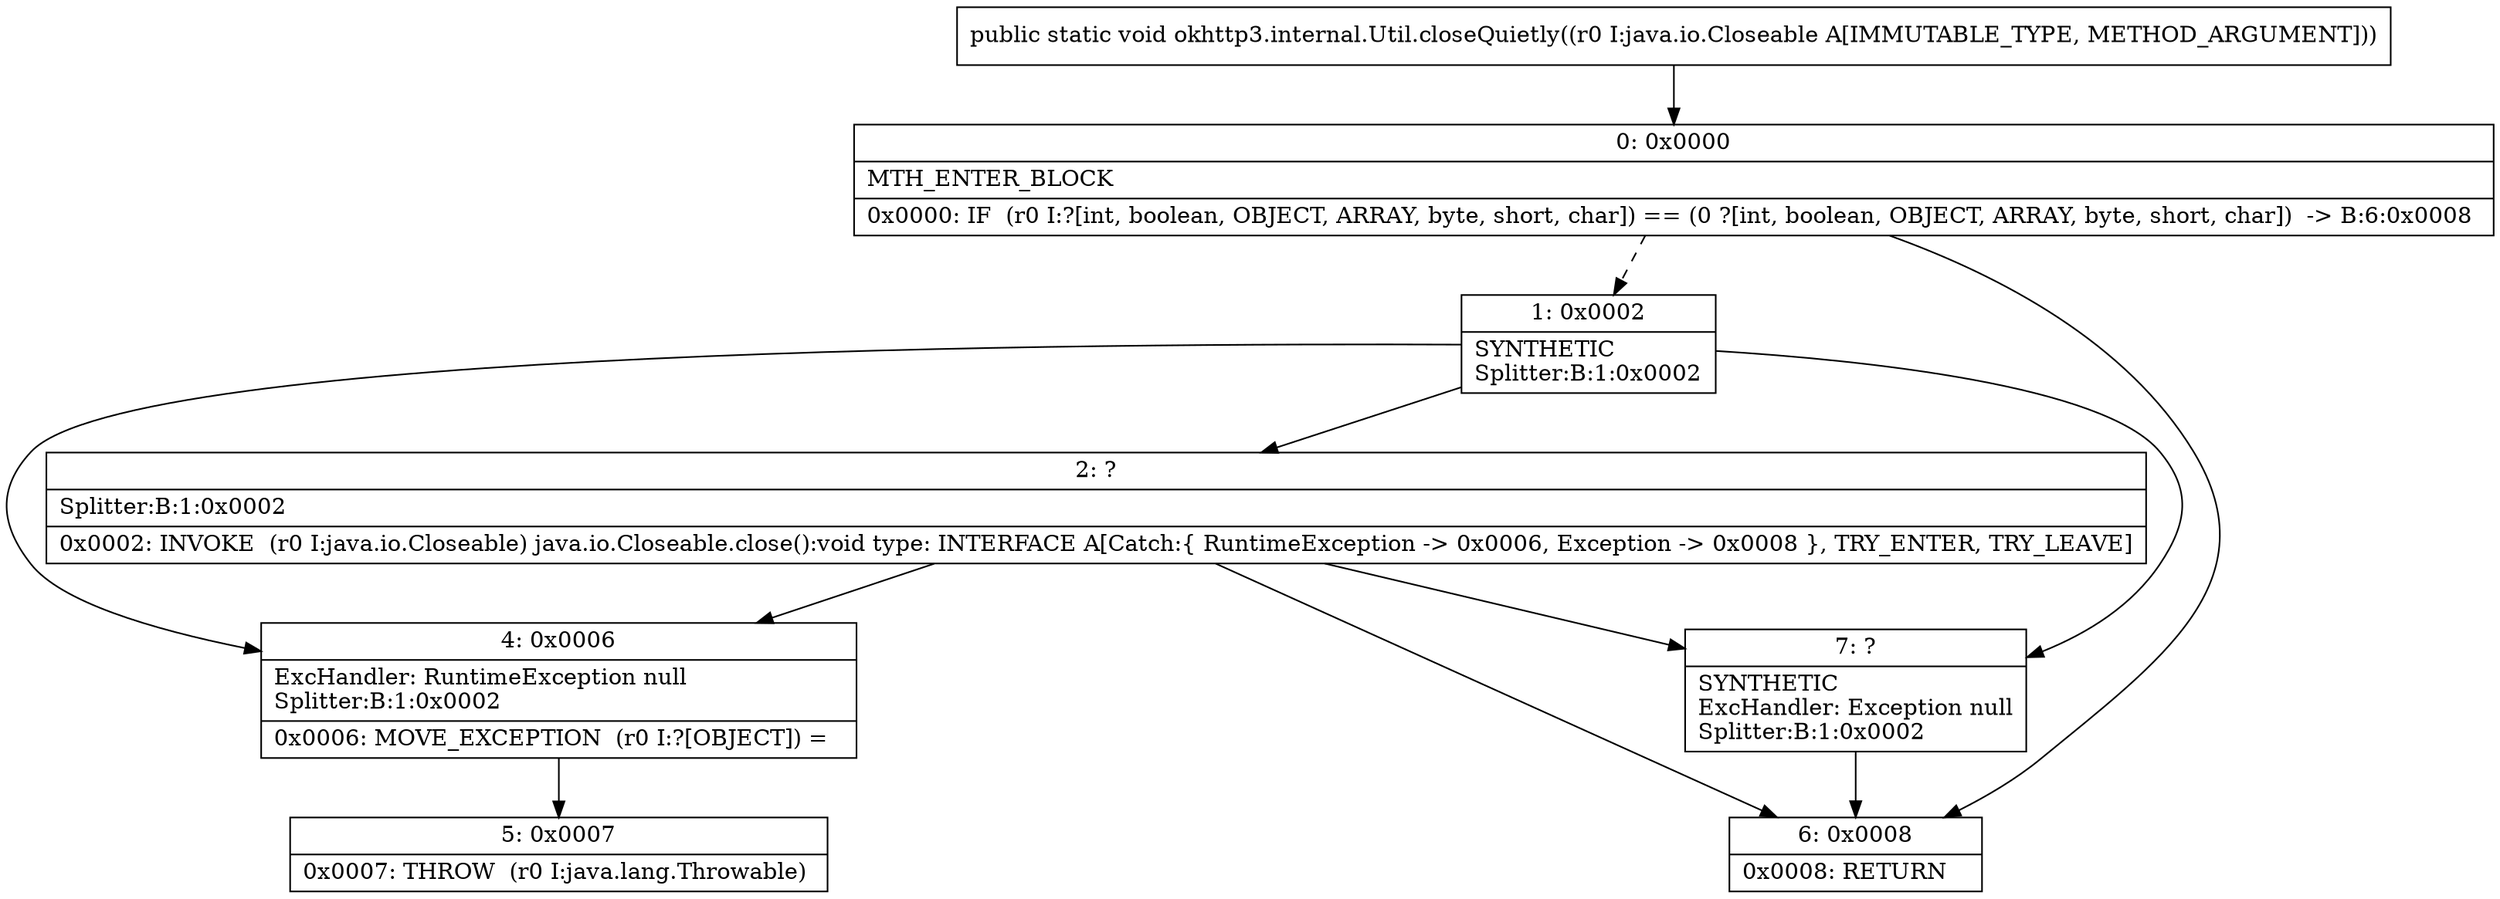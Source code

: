 digraph "CFG forokhttp3.internal.Util.closeQuietly(Ljava\/io\/Closeable;)V" {
Node_0 [shape=record,label="{0\:\ 0x0000|MTH_ENTER_BLOCK\l|0x0000: IF  (r0 I:?[int, boolean, OBJECT, ARRAY, byte, short, char]) == (0 ?[int, boolean, OBJECT, ARRAY, byte, short, char])  \-\> B:6:0x0008 \l}"];
Node_1 [shape=record,label="{1\:\ 0x0002|SYNTHETIC\lSplitter:B:1:0x0002\l}"];
Node_2 [shape=record,label="{2\:\ ?|Splitter:B:1:0x0002\l|0x0002: INVOKE  (r0 I:java.io.Closeable) java.io.Closeable.close():void type: INTERFACE A[Catch:\{ RuntimeException \-\> 0x0006, Exception \-\> 0x0008 \}, TRY_ENTER, TRY_LEAVE]\l}"];
Node_4 [shape=record,label="{4\:\ 0x0006|ExcHandler: RuntimeException null\lSplitter:B:1:0x0002\l|0x0006: MOVE_EXCEPTION  (r0 I:?[OBJECT]) =  \l}"];
Node_5 [shape=record,label="{5\:\ 0x0007|0x0007: THROW  (r0 I:java.lang.Throwable) \l}"];
Node_6 [shape=record,label="{6\:\ 0x0008|0x0008: RETURN   \l}"];
Node_7 [shape=record,label="{7\:\ ?|SYNTHETIC\lExcHandler: Exception null\lSplitter:B:1:0x0002\l}"];
MethodNode[shape=record,label="{public static void okhttp3.internal.Util.closeQuietly((r0 I:java.io.Closeable A[IMMUTABLE_TYPE, METHOD_ARGUMENT])) }"];
MethodNode -> Node_0;
Node_0 -> Node_1[style=dashed];
Node_0 -> Node_6;
Node_1 -> Node_2;
Node_1 -> Node_4;
Node_1 -> Node_7;
Node_2 -> Node_4;
Node_2 -> Node_7;
Node_2 -> Node_6;
Node_4 -> Node_5;
Node_7 -> Node_6;
}

